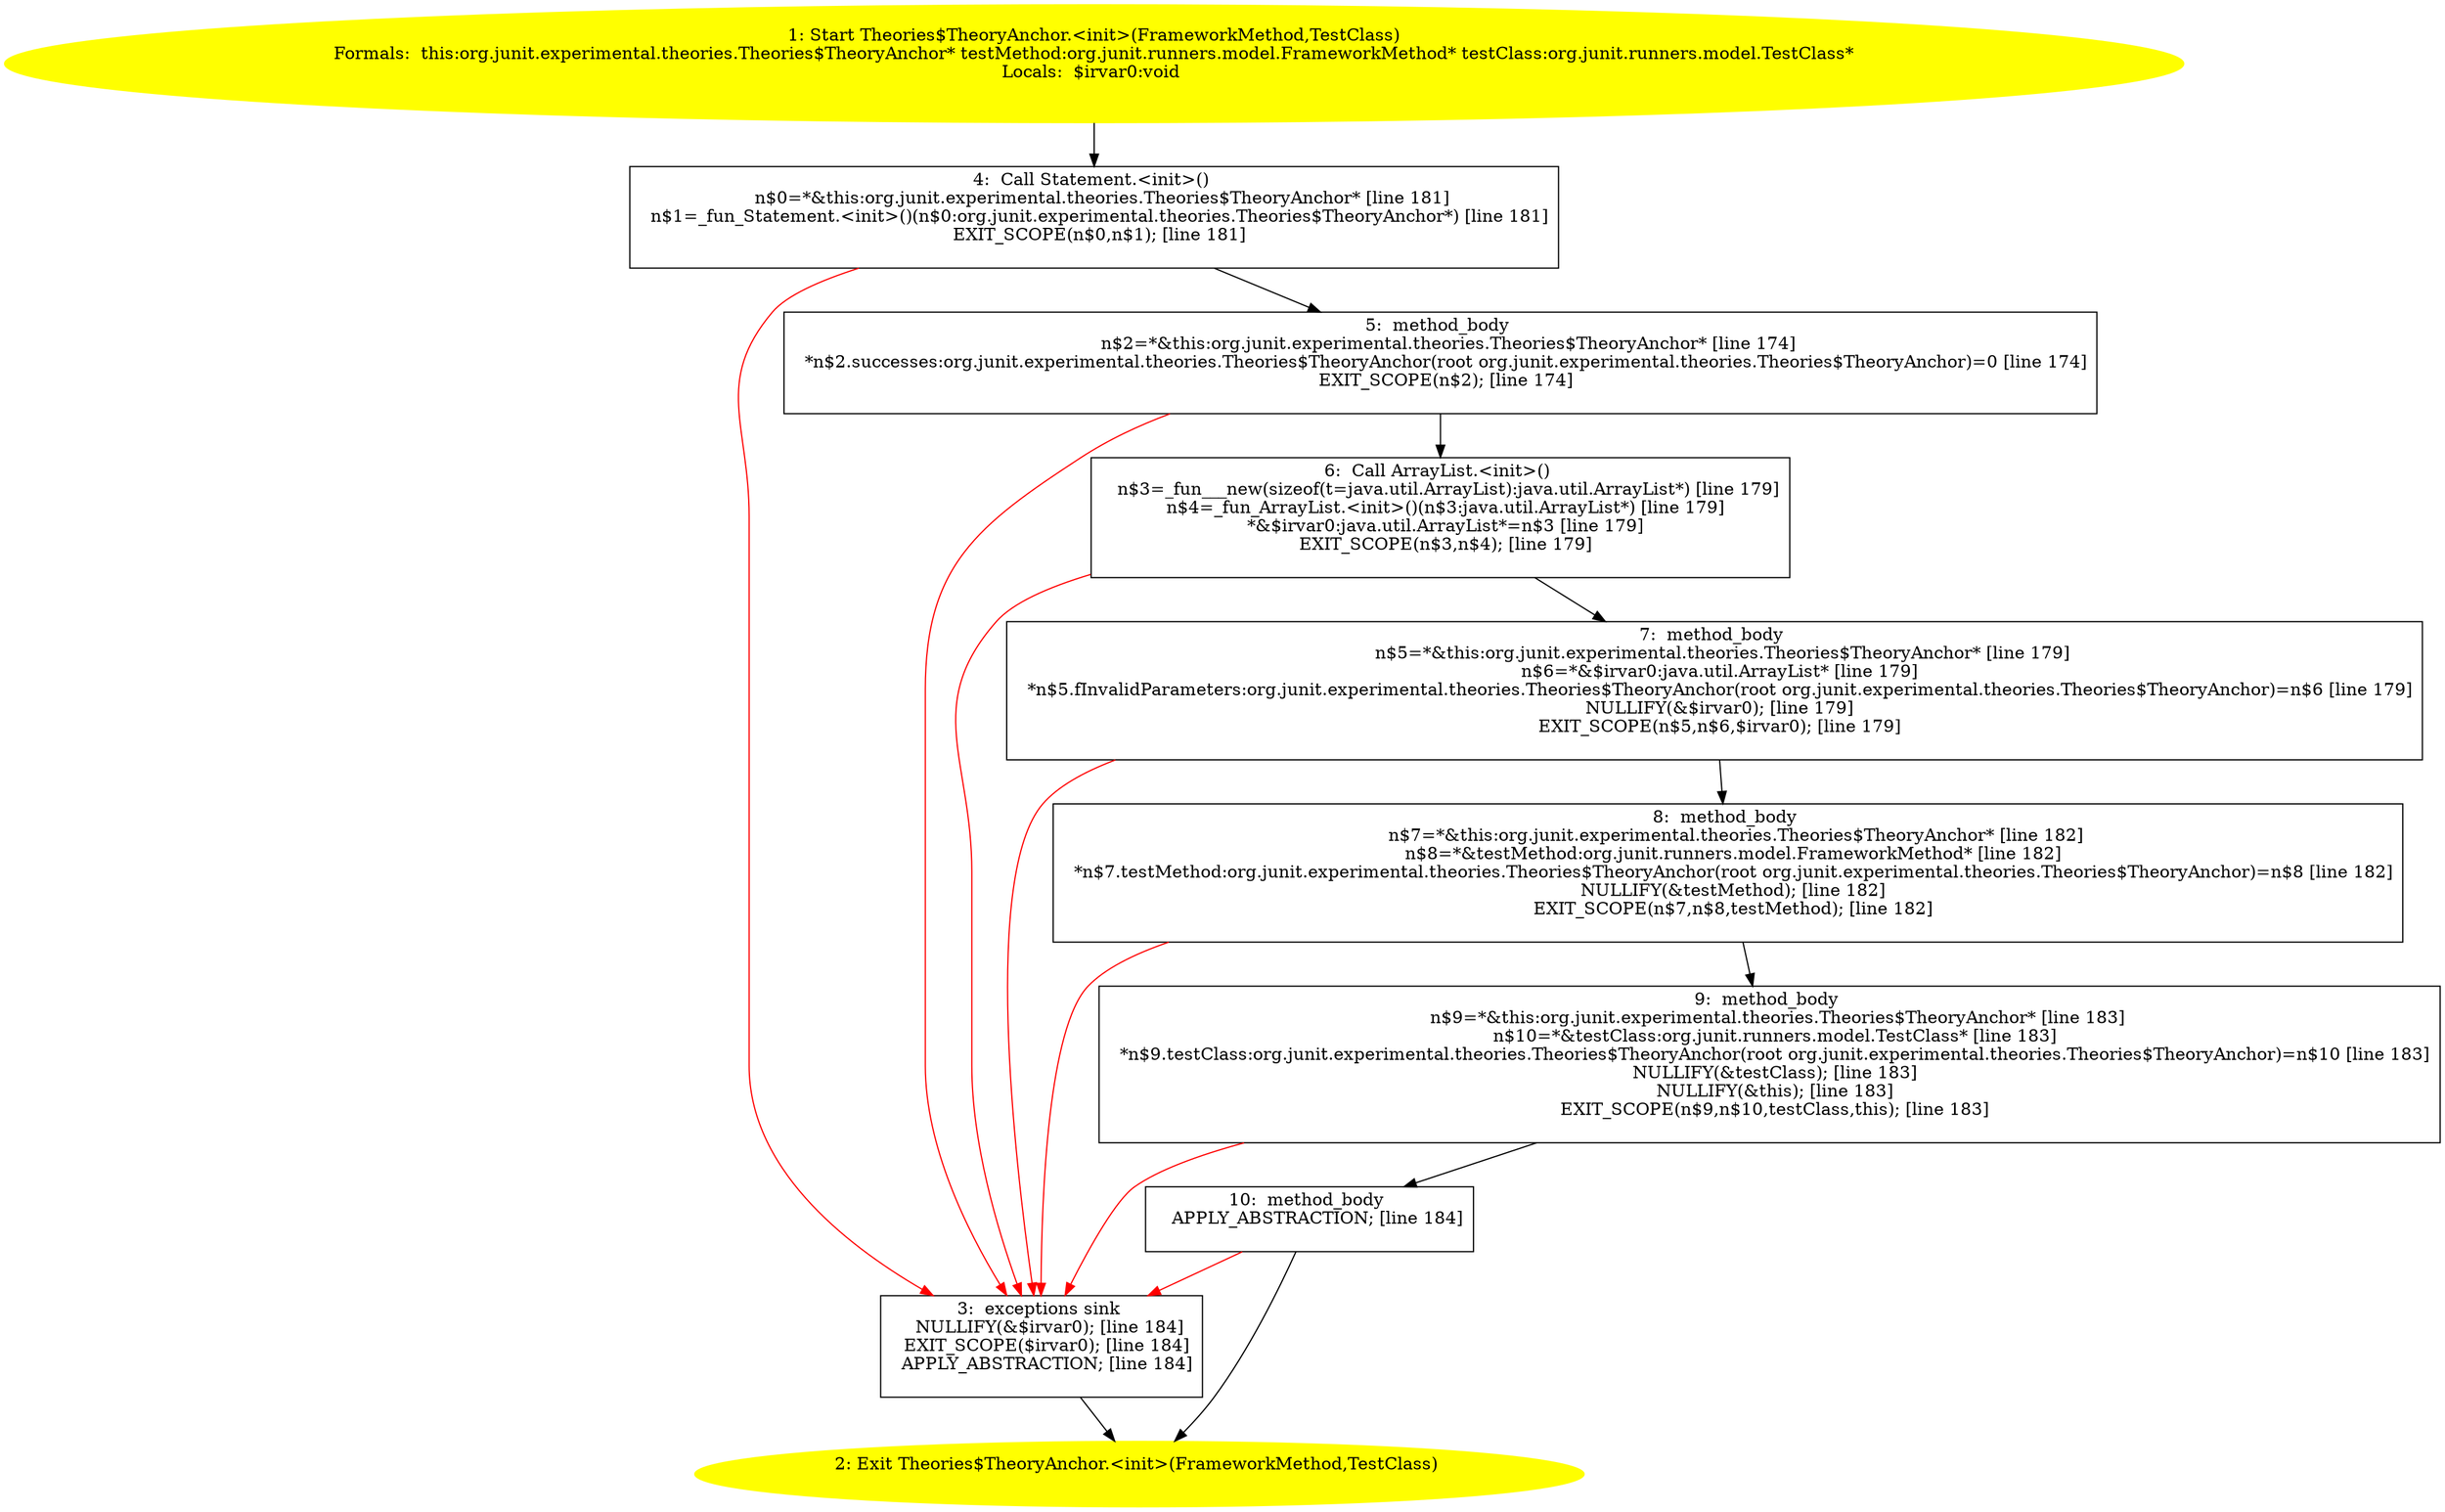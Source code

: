 /* @generated */
digraph cfg {
"org.junit.experimental.theories.Theories$TheoryAnchor.<init>(org.junit.runners.model.FrameworkMethod.9825fc0fdd21f072d1961447c736c6dc_1" [label="1: Start Theories$TheoryAnchor.<init>(FrameworkMethod,TestClass)\nFormals:  this:org.junit.experimental.theories.Theories$TheoryAnchor* testMethod:org.junit.runners.model.FrameworkMethod* testClass:org.junit.runners.model.TestClass*\nLocals:  $irvar0:void \n  " color=yellow style=filled]
	

	 "org.junit.experimental.theories.Theories$TheoryAnchor.<init>(org.junit.runners.model.FrameworkMethod.9825fc0fdd21f072d1961447c736c6dc_1" -> "org.junit.experimental.theories.Theories$TheoryAnchor.<init>(org.junit.runners.model.FrameworkMethod.9825fc0fdd21f072d1961447c736c6dc_4" ;
"org.junit.experimental.theories.Theories$TheoryAnchor.<init>(org.junit.runners.model.FrameworkMethod.9825fc0fdd21f072d1961447c736c6dc_2" [label="2: Exit Theories$TheoryAnchor.<init>(FrameworkMethod,TestClass) \n  " color=yellow style=filled]
	

"org.junit.experimental.theories.Theories$TheoryAnchor.<init>(org.junit.runners.model.FrameworkMethod.9825fc0fdd21f072d1961447c736c6dc_3" [label="3:  exceptions sink \n   NULLIFY(&$irvar0); [line 184]\n  EXIT_SCOPE($irvar0); [line 184]\n  APPLY_ABSTRACTION; [line 184]\n " shape="box"]
	

	 "org.junit.experimental.theories.Theories$TheoryAnchor.<init>(org.junit.runners.model.FrameworkMethod.9825fc0fdd21f072d1961447c736c6dc_3" -> "org.junit.experimental.theories.Theories$TheoryAnchor.<init>(org.junit.runners.model.FrameworkMethod.9825fc0fdd21f072d1961447c736c6dc_2" ;
"org.junit.experimental.theories.Theories$TheoryAnchor.<init>(org.junit.runners.model.FrameworkMethod.9825fc0fdd21f072d1961447c736c6dc_4" [label="4:  Call Statement.<init>() \n   n$0=*&this:org.junit.experimental.theories.Theories$TheoryAnchor* [line 181]\n  n$1=_fun_Statement.<init>()(n$0:org.junit.experimental.theories.Theories$TheoryAnchor*) [line 181]\n  EXIT_SCOPE(n$0,n$1); [line 181]\n " shape="box"]
	

	 "org.junit.experimental.theories.Theories$TheoryAnchor.<init>(org.junit.runners.model.FrameworkMethod.9825fc0fdd21f072d1961447c736c6dc_4" -> "org.junit.experimental.theories.Theories$TheoryAnchor.<init>(org.junit.runners.model.FrameworkMethod.9825fc0fdd21f072d1961447c736c6dc_5" ;
	 "org.junit.experimental.theories.Theories$TheoryAnchor.<init>(org.junit.runners.model.FrameworkMethod.9825fc0fdd21f072d1961447c736c6dc_4" -> "org.junit.experimental.theories.Theories$TheoryAnchor.<init>(org.junit.runners.model.FrameworkMethod.9825fc0fdd21f072d1961447c736c6dc_3" [color="red" ];
"org.junit.experimental.theories.Theories$TheoryAnchor.<init>(org.junit.runners.model.FrameworkMethod.9825fc0fdd21f072d1961447c736c6dc_5" [label="5:  method_body \n   n$2=*&this:org.junit.experimental.theories.Theories$TheoryAnchor* [line 174]\n  *n$2.successes:org.junit.experimental.theories.Theories$TheoryAnchor(root org.junit.experimental.theories.Theories$TheoryAnchor)=0 [line 174]\n  EXIT_SCOPE(n$2); [line 174]\n " shape="box"]
	

	 "org.junit.experimental.theories.Theories$TheoryAnchor.<init>(org.junit.runners.model.FrameworkMethod.9825fc0fdd21f072d1961447c736c6dc_5" -> "org.junit.experimental.theories.Theories$TheoryAnchor.<init>(org.junit.runners.model.FrameworkMethod.9825fc0fdd21f072d1961447c736c6dc_6" ;
	 "org.junit.experimental.theories.Theories$TheoryAnchor.<init>(org.junit.runners.model.FrameworkMethod.9825fc0fdd21f072d1961447c736c6dc_5" -> "org.junit.experimental.theories.Theories$TheoryAnchor.<init>(org.junit.runners.model.FrameworkMethod.9825fc0fdd21f072d1961447c736c6dc_3" [color="red" ];
"org.junit.experimental.theories.Theories$TheoryAnchor.<init>(org.junit.runners.model.FrameworkMethod.9825fc0fdd21f072d1961447c736c6dc_6" [label="6:  Call ArrayList.<init>() \n   n$3=_fun___new(sizeof(t=java.util.ArrayList):java.util.ArrayList*) [line 179]\n  n$4=_fun_ArrayList.<init>()(n$3:java.util.ArrayList*) [line 179]\n  *&$irvar0:java.util.ArrayList*=n$3 [line 179]\n  EXIT_SCOPE(n$3,n$4); [line 179]\n " shape="box"]
	

	 "org.junit.experimental.theories.Theories$TheoryAnchor.<init>(org.junit.runners.model.FrameworkMethod.9825fc0fdd21f072d1961447c736c6dc_6" -> "org.junit.experimental.theories.Theories$TheoryAnchor.<init>(org.junit.runners.model.FrameworkMethod.9825fc0fdd21f072d1961447c736c6dc_7" ;
	 "org.junit.experimental.theories.Theories$TheoryAnchor.<init>(org.junit.runners.model.FrameworkMethod.9825fc0fdd21f072d1961447c736c6dc_6" -> "org.junit.experimental.theories.Theories$TheoryAnchor.<init>(org.junit.runners.model.FrameworkMethod.9825fc0fdd21f072d1961447c736c6dc_3" [color="red" ];
"org.junit.experimental.theories.Theories$TheoryAnchor.<init>(org.junit.runners.model.FrameworkMethod.9825fc0fdd21f072d1961447c736c6dc_7" [label="7:  method_body \n   n$5=*&this:org.junit.experimental.theories.Theories$TheoryAnchor* [line 179]\n  n$6=*&$irvar0:java.util.ArrayList* [line 179]\n  *n$5.fInvalidParameters:org.junit.experimental.theories.Theories$TheoryAnchor(root org.junit.experimental.theories.Theories$TheoryAnchor)=n$6 [line 179]\n  NULLIFY(&$irvar0); [line 179]\n  EXIT_SCOPE(n$5,n$6,$irvar0); [line 179]\n " shape="box"]
	

	 "org.junit.experimental.theories.Theories$TheoryAnchor.<init>(org.junit.runners.model.FrameworkMethod.9825fc0fdd21f072d1961447c736c6dc_7" -> "org.junit.experimental.theories.Theories$TheoryAnchor.<init>(org.junit.runners.model.FrameworkMethod.9825fc0fdd21f072d1961447c736c6dc_8" ;
	 "org.junit.experimental.theories.Theories$TheoryAnchor.<init>(org.junit.runners.model.FrameworkMethod.9825fc0fdd21f072d1961447c736c6dc_7" -> "org.junit.experimental.theories.Theories$TheoryAnchor.<init>(org.junit.runners.model.FrameworkMethod.9825fc0fdd21f072d1961447c736c6dc_3" [color="red" ];
"org.junit.experimental.theories.Theories$TheoryAnchor.<init>(org.junit.runners.model.FrameworkMethod.9825fc0fdd21f072d1961447c736c6dc_8" [label="8:  method_body \n   n$7=*&this:org.junit.experimental.theories.Theories$TheoryAnchor* [line 182]\n  n$8=*&testMethod:org.junit.runners.model.FrameworkMethod* [line 182]\n  *n$7.testMethod:org.junit.experimental.theories.Theories$TheoryAnchor(root org.junit.experimental.theories.Theories$TheoryAnchor)=n$8 [line 182]\n  NULLIFY(&testMethod); [line 182]\n  EXIT_SCOPE(n$7,n$8,testMethod); [line 182]\n " shape="box"]
	

	 "org.junit.experimental.theories.Theories$TheoryAnchor.<init>(org.junit.runners.model.FrameworkMethod.9825fc0fdd21f072d1961447c736c6dc_8" -> "org.junit.experimental.theories.Theories$TheoryAnchor.<init>(org.junit.runners.model.FrameworkMethod.9825fc0fdd21f072d1961447c736c6dc_9" ;
	 "org.junit.experimental.theories.Theories$TheoryAnchor.<init>(org.junit.runners.model.FrameworkMethod.9825fc0fdd21f072d1961447c736c6dc_8" -> "org.junit.experimental.theories.Theories$TheoryAnchor.<init>(org.junit.runners.model.FrameworkMethod.9825fc0fdd21f072d1961447c736c6dc_3" [color="red" ];
"org.junit.experimental.theories.Theories$TheoryAnchor.<init>(org.junit.runners.model.FrameworkMethod.9825fc0fdd21f072d1961447c736c6dc_9" [label="9:  method_body \n   n$9=*&this:org.junit.experimental.theories.Theories$TheoryAnchor* [line 183]\n  n$10=*&testClass:org.junit.runners.model.TestClass* [line 183]\n  *n$9.testClass:org.junit.experimental.theories.Theories$TheoryAnchor(root org.junit.experimental.theories.Theories$TheoryAnchor)=n$10 [line 183]\n  NULLIFY(&testClass); [line 183]\n  NULLIFY(&this); [line 183]\n  EXIT_SCOPE(n$9,n$10,testClass,this); [line 183]\n " shape="box"]
	

	 "org.junit.experimental.theories.Theories$TheoryAnchor.<init>(org.junit.runners.model.FrameworkMethod.9825fc0fdd21f072d1961447c736c6dc_9" -> "org.junit.experimental.theories.Theories$TheoryAnchor.<init>(org.junit.runners.model.FrameworkMethod.9825fc0fdd21f072d1961447c736c6dc_10" ;
	 "org.junit.experimental.theories.Theories$TheoryAnchor.<init>(org.junit.runners.model.FrameworkMethod.9825fc0fdd21f072d1961447c736c6dc_9" -> "org.junit.experimental.theories.Theories$TheoryAnchor.<init>(org.junit.runners.model.FrameworkMethod.9825fc0fdd21f072d1961447c736c6dc_3" [color="red" ];
"org.junit.experimental.theories.Theories$TheoryAnchor.<init>(org.junit.runners.model.FrameworkMethod.9825fc0fdd21f072d1961447c736c6dc_10" [label="10:  method_body \n   APPLY_ABSTRACTION; [line 184]\n " shape="box"]
	

	 "org.junit.experimental.theories.Theories$TheoryAnchor.<init>(org.junit.runners.model.FrameworkMethod.9825fc0fdd21f072d1961447c736c6dc_10" -> "org.junit.experimental.theories.Theories$TheoryAnchor.<init>(org.junit.runners.model.FrameworkMethod.9825fc0fdd21f072d1961447c736c6dc_2" ;
	 "org.junit.experimental.theories.Theories$TheoryAnchor.<init>(org.junit.runners.model.FrameworkMethod.9825fc0fdd21f072d1961447c736c6dc_10" -> "org.junit.experimental.theories.Theories$TheoryAnchor.<init>(org.junit.runners.model.FrameworkMethod.9825fc0fdd21f072d1961447c736c6dc_3" [color="red" ];
}
